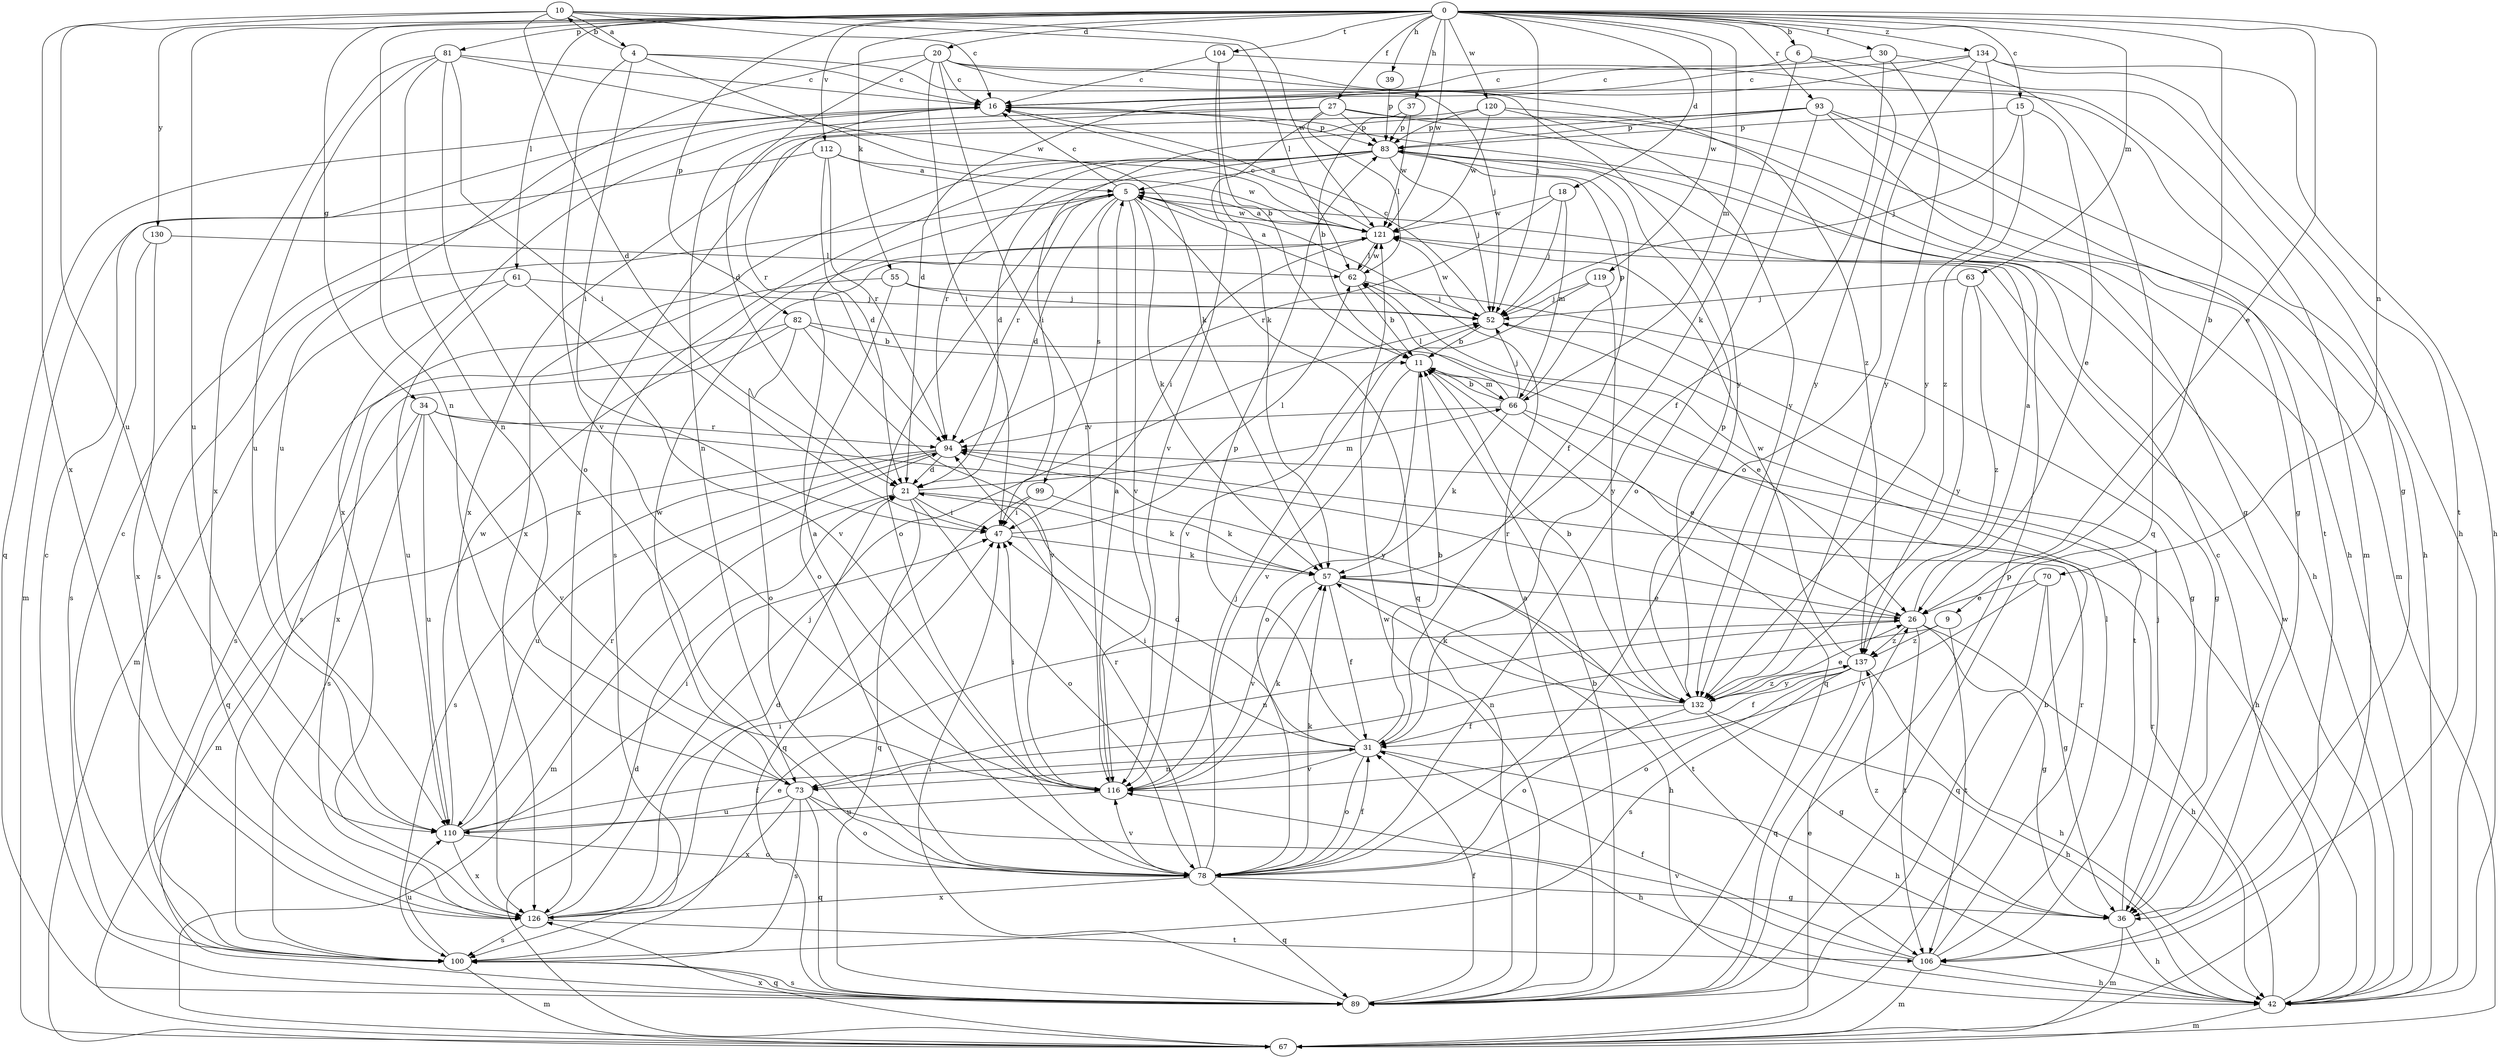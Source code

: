strict digraph  {
0;
4;
5;
6;
9;
10;
11;
15;
16;
18;
20;
21;
26;
27;
30;
31;
34;
36;
37;
39;
42;
47;
52;
55;
57;
61;
62;
63;
66;
67;
70;
73;
78;
81;
82;
83;
89;
93;
94;
99;
100;
104;
106;
110;
112;
116;
119;
120;
121;
126;
130;
132;
134;
137;
0 -> 6  [label=b];
0 -> 9  [label=b];
0 -> 15  [label=c];
0 -> 18  [label=d];
0 -> 20  [label=d];
0 -> 26  [label=e];
0 -> 27  [label=f];
0 -> 30  [label=f];
0 -> 34  [label=g];
0 -> 37  [label=h];
0 -> 39  [label=h];
0 -> 52  [label=j];
0 -> 55  [label=k];
0 -> 61  [label=l];
0 -> 63  [label=m];
0 -> 66  [label=m];
0 -> 70  [label=n];
0 -> 73  [label=n];
0 -> 81  [label=p];
0 -> 82  [label=p];
0 -> 93  [label=r];
0 -> 104  [label=t];
0 -> 110  [label=u];
0 -> 112  [label=v];
0 -> 119  [label=w];
0 -> 120  [label=w];
0 -> 121  [label=w];
0 -> 130  [label=y];
0 -> 134  [label=z];
4 -> 10  [label=b];
4 -> 16  [label=c];
4 -> 47  [label=i];
4 -> 52  [label=j];
4 -> 57  [label=k];
4 -> 116  [label=v];
5 -> 16  [label=c];
5 -> 21  [label=d];
5 -> 57  [label=k];
5 -> 78  [label=o];
5 -> 89  [label=q];
5 -> 94  [label=r];
5 -> 99  [label=s];
5 -> 100  [label=s];
5 -> 116  [label=v];
5 -> 121  [label=w];
6 -> 16  [label=c];
6 -> 42  [label=h];
6 -> 57  [label=k];
6 -> 132  [label=y];
9 -> 73  [label=n];
9 -> 106  [label=t];
9 -> 137  [label=z];
10 -> 4  [label=a];
10 -> 16  [label=c];
10 -> 21  [label=d];
10 -> 62  [label=l];
10 -> 110  [label=u];
10 -> 121  [label=w];
10 -> 126  [label=x];
11 -> 66  [label=m];
11 -> 78  [label=o];
11 -> 89  [label=q];
11 -> 116  [label=v];
15 -> 26  [label=e];
15 -> 52  [label=j];
15 -> 83  [label=p];
15 -> 137  [label=z];
16 -> 83  [label=p];
16 -> 89  [label=q];
16 -> 94  [label=r];
18 -> 52  [label=j];
18 -> 66  [label=m];
18 -> 94  [label=r];
18 -> 121  [label=w];
20 -> 16  [label=c];
20 -> 21  [label=d];
20 -> 36  [label=g];
20 -> 47  [label=i];
20 -> 110  [label=u];
20 -> 116  [label=v];
20 -> 132  [label=y];
20 -> 137  [label=z];
21 -> 47  [label=i];
21 -> 57  [label=k];
21 -> 66  [label=m];
21 -> 67  [label=m];
21 -> 78  [label=o];
21 -> 89  [label=q];
26 -> 5  [label=a];
26 -> 36  [label=g];
26 -> 42  [label=h];
26 -> 73  [label=n];
26 -> 94  [label=r];
26 -> 106  [label=t];
26 -> 137  [label=z];
27 -> 36  [label=g];
27 -> 42  [label=h];
27 -> 62  [label=l];
27 -> 73  [label=n];
27 -> 83  [label=p];
27 -> 116  [label=v];
27 -> 126  [label=x];
30 -> 16  [label=c];
30 -> 31  [label=f];
30 -> 89  [label=q];
30 -> 132  [label=y];
31 -> 11  [label=b];
31 -> 21  [label=d];
31 -> 42  [label=h];
31 -> 47  [label=i];
31 -> 73  [label=n];
31 -> 78  [label=o];
31 -> 83  [label=p];
31 -> 116  [label=v];
34 -> 89  [label=q];
34 -> 94  [label=r];
34 -> 100  [label=s];
34 -> 110  [label=u];
34 -> 116  [label=v];
34 -> 132  [label=y];
36 -> 42  [label=h];
36 -> 52  [label=j];
36 -> 67  [label=m];
36 -> 137  [label=z];
37 -> 11  [label=b];
37 -> 83  [label=p];
37 -> 121  [label=w];
39 -> 83  [label=p];
42 -> 16  [label=c];
42 -> 67  [label=m];
42 -> 94  [label=r];
42 -> 121  [label=w];
47 -> 57  [label=k];
47 -> 62  [label=l];
52 -> 11  [label=b];
52 -> 16  [label=c];
52 -> 106  [label=t];
52 -> 121  [label=w];
55 -> 36  [label=g];
55 -> 52  [label=j];
55 -> 78  [label=o];
55 -> 100  [label=s];
57 -> 26  [label=e];
57 -> 31  [label=f];
57 -> 42  [label=h];
57 -> 106  [label=t];
57 -> 116  [label=v];
61 -> 52  [label=j];
61 -> 67  [label=m];
61 -> 110  [label=u];
61 -> 116  [label=v];
62 -> 5  [label=a];
62 -> 11  [label=b];
62 -> 52  [label=j];
62 -> 121  [label=w];
63 -> 36  [label=g];
63 -> 52  [label=j];
63 -> 132  [label=y];
63 -> 137  [label=z];
66 -> 11  [label=b];
66 -> 26  [label=e];
66 -> 42  [label=h];
66 -> 52  [label=j];
66 -> 57  [label=k];
66 -> 62  [label=l];
66 -> 83  [label=p];
66 -> 94  [label=r];
67 -> 11  [label=b];
67 -> 21  [label=d];
67 -> 26  [label=e];
67 -> 126  [label=x];
70 -> 26  [label=e];
70 -> 36  [label=g];
70 -> 89  [label=q];
70 -> 116  [label=v];
73 -> 42  [label=h];
73 -> 78  [label=o];
73 -> 89  [label=q];
73 -> 100  [label=s];
73 -> 110  [label=u];
73 -> 121  [label=w];
73 -> 126  [label=x];
78 -> 5  [label=a];
78 -> 31  [label=f];
78 -> 36  [label=g];
78 -> 52  [label=j];
78 -> 57  [label=k];
78 -> 89  [label=q];
78 -> 94  [label=r];
78 -> 116  [label=v];
78 -> 126  [label=x];
81 -> 16  [label=c];
81 -> 47  [label=i];
81 -> 73  [label=n];
81 -> 78  [label=o];
81 -> 110  [label=u];
81 -> 121  [label=w];
81 -> 126  [label=x];
82 -> 11  [label=b];
82 -> 26  [label=e];
82 -> 78  [label=o];
82 -> 100  [label=s];
82 -> 116  [label=v];
82 -> 126  [label=x];
83 -> 5  [label=a];
83 -> 21  [label=d];
83 -> 31  [label=f];
83 -> 42  [label=h];
83 -> 52  [label=j];
83 -> 94  [label=r];
83 -> 100  [label=s];
83 -> 126  [label=x];
89 -> 5  [label=a];
89 -> 11  [label=b];
89 -> 16  [label=c];
89 -> 31  [label=f];
89 -> 47  [label=i];
89 -> 83  [label=p];
89 -> 100  [label=s];
89 -> 121  [label=w];
93 -> 36  [label=g];
93 -> 42  [label=h];
93 -> 47  [label=i];
93 -> 78  [label=o];
93 -> 83  [label=p];
93 -> 106  [label=t];
93 -> 126  [label=x];
94 -> 21  [label=d];
94 -> 67  [label=m];
94 -> 100  [label=s];
94 -> 110  [label=u];
99 -> 47  [label=i];
99 -> 57  [label=k];
99 -> 89  [label=q];
100 -> 16  [label=c];
100 -> 26  [label=e];
100 -> 67  [label=m];
100 -> 89  [label=q];
100 -> 110  [label=u];
104 -> 11  [label=b];
104 -> 16  [label=c];
104 -> 57  [label=k];
104 -> 67  [label=m];
106 -> 31  [label=f];
106 -> 42  [label=h];
106 -> 62  [label=l];
106 -> 67  [label=m];
106 -> 94  [label=r];
106 -> 116  [label=v];
110 -> 31  [label=f];
110 -> 47  [label=i];
110 -> 78  [label=o];
110 -> 94  [label=r];
110 -> 121  [label=w];
110 -> 126  [label=x];
112 -> 5  [label=a];
112 -> 21  [label=d];
112 -> 67  [label=m];
112 -> 94  [label=r];
112 -> 121  [label=w];
116 -> 5  [label=a];
116 -> 47  [label=i];
116 -> 57  [label=k];
116 -> 110  [label=u];
119 -> 52  [label=j];
119 -> 116  [label=v];
119 -> 132  [label=y];
120 -> 67  [label=m];
120 -> 83  [label=p];
120 -> 121  [label=w];
120 -> 126  [label=x];
120 -> 132  [label=y];
121 -> 5  [label=a];
121 -> 16  [label=c];
121 -> 47  [label=i];
121 -> 62  [label=l];
126 -> 21  [label=d];
126 -> 47  [label=i];
126 -> 52  [label=j];
126 -> 100  [label=s];
126 -> 106  [label=t];
130 -> 62  [label=l];
130 -> 100  [label=s];
130 -> 126  [label=x];
132 -> 11  [label=b];
132 -> 26  [label=e];
132 -> 31  [label=f];
132 -> 36  [label=g];
132 -> 42  [label=h];
132 -> 57  [label=k];
132 -> 78  [label=o];
132 -> 83  [label=p];
132 -> 137  [label=z];
134 -> 16  [label=c];
134 -> 21  [label=d];
134 -> 42  [label=h];
134 -> 78  [label=o];
134 -> 106  [label=t];
134 -> 132  [label=y];
137 -> 31  [label=f];
137 -> 42  [label=h];
137 -> 78  [label=o];
137 -> 89  [label=q];
137 -> 100  [label=s];
137 -> 121  [label=w];
137 -> 132  [label=y];
}
